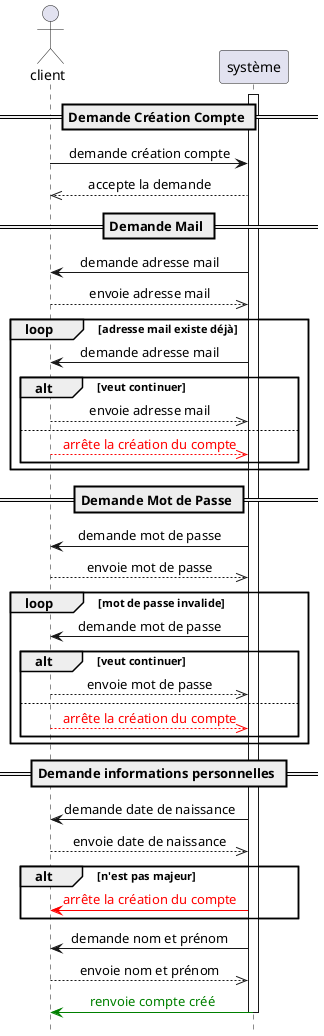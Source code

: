 @startuml CréationCompte

hide footbox
skinparam sequenceMessageAlign center

actor client
participant système


Activate système

== Demande Création Compte ==

client -> système : demande création compte
client <<-- système : accepte la demande

== Demande Mail ==

client <- système : demande adresse mail
client -->> système : envoie adresse mail


loop adresse mail existe déjà
    client <- système : demande adresse mail

    alt veut continuer 
        client -->> système : envoie adresse mail
    else
        client --[#red]>> système : <font color=red>arrête la création du compte</font>
    end 
end

== Demande Mot de Passe ==

client <- système : demande mot de passe
client -->> système : envoie mot de passe

loop mot de passe invalide
    client <- système : demande mot de passe

    alt veut continuer 
        client -->> système : envoie mot de passe
    else
        client --[#red]>> système : <font color=red>arrête la création du compte</font>
    end 
end

== Demande informations personnelles ==


client <- système : demande date de naissance
client -->> système : envoie date de naissance

alt n'est pas majeur
    client <[#red]- système :<font color=red>arrête la création du compte</font>
end 

client <- système : demande nom et prénom
client -->> système : envoie nom et prénom

client <[#green]- système : <font color=green>renvoie compte créé</font>

Deactivate système

@enduml
